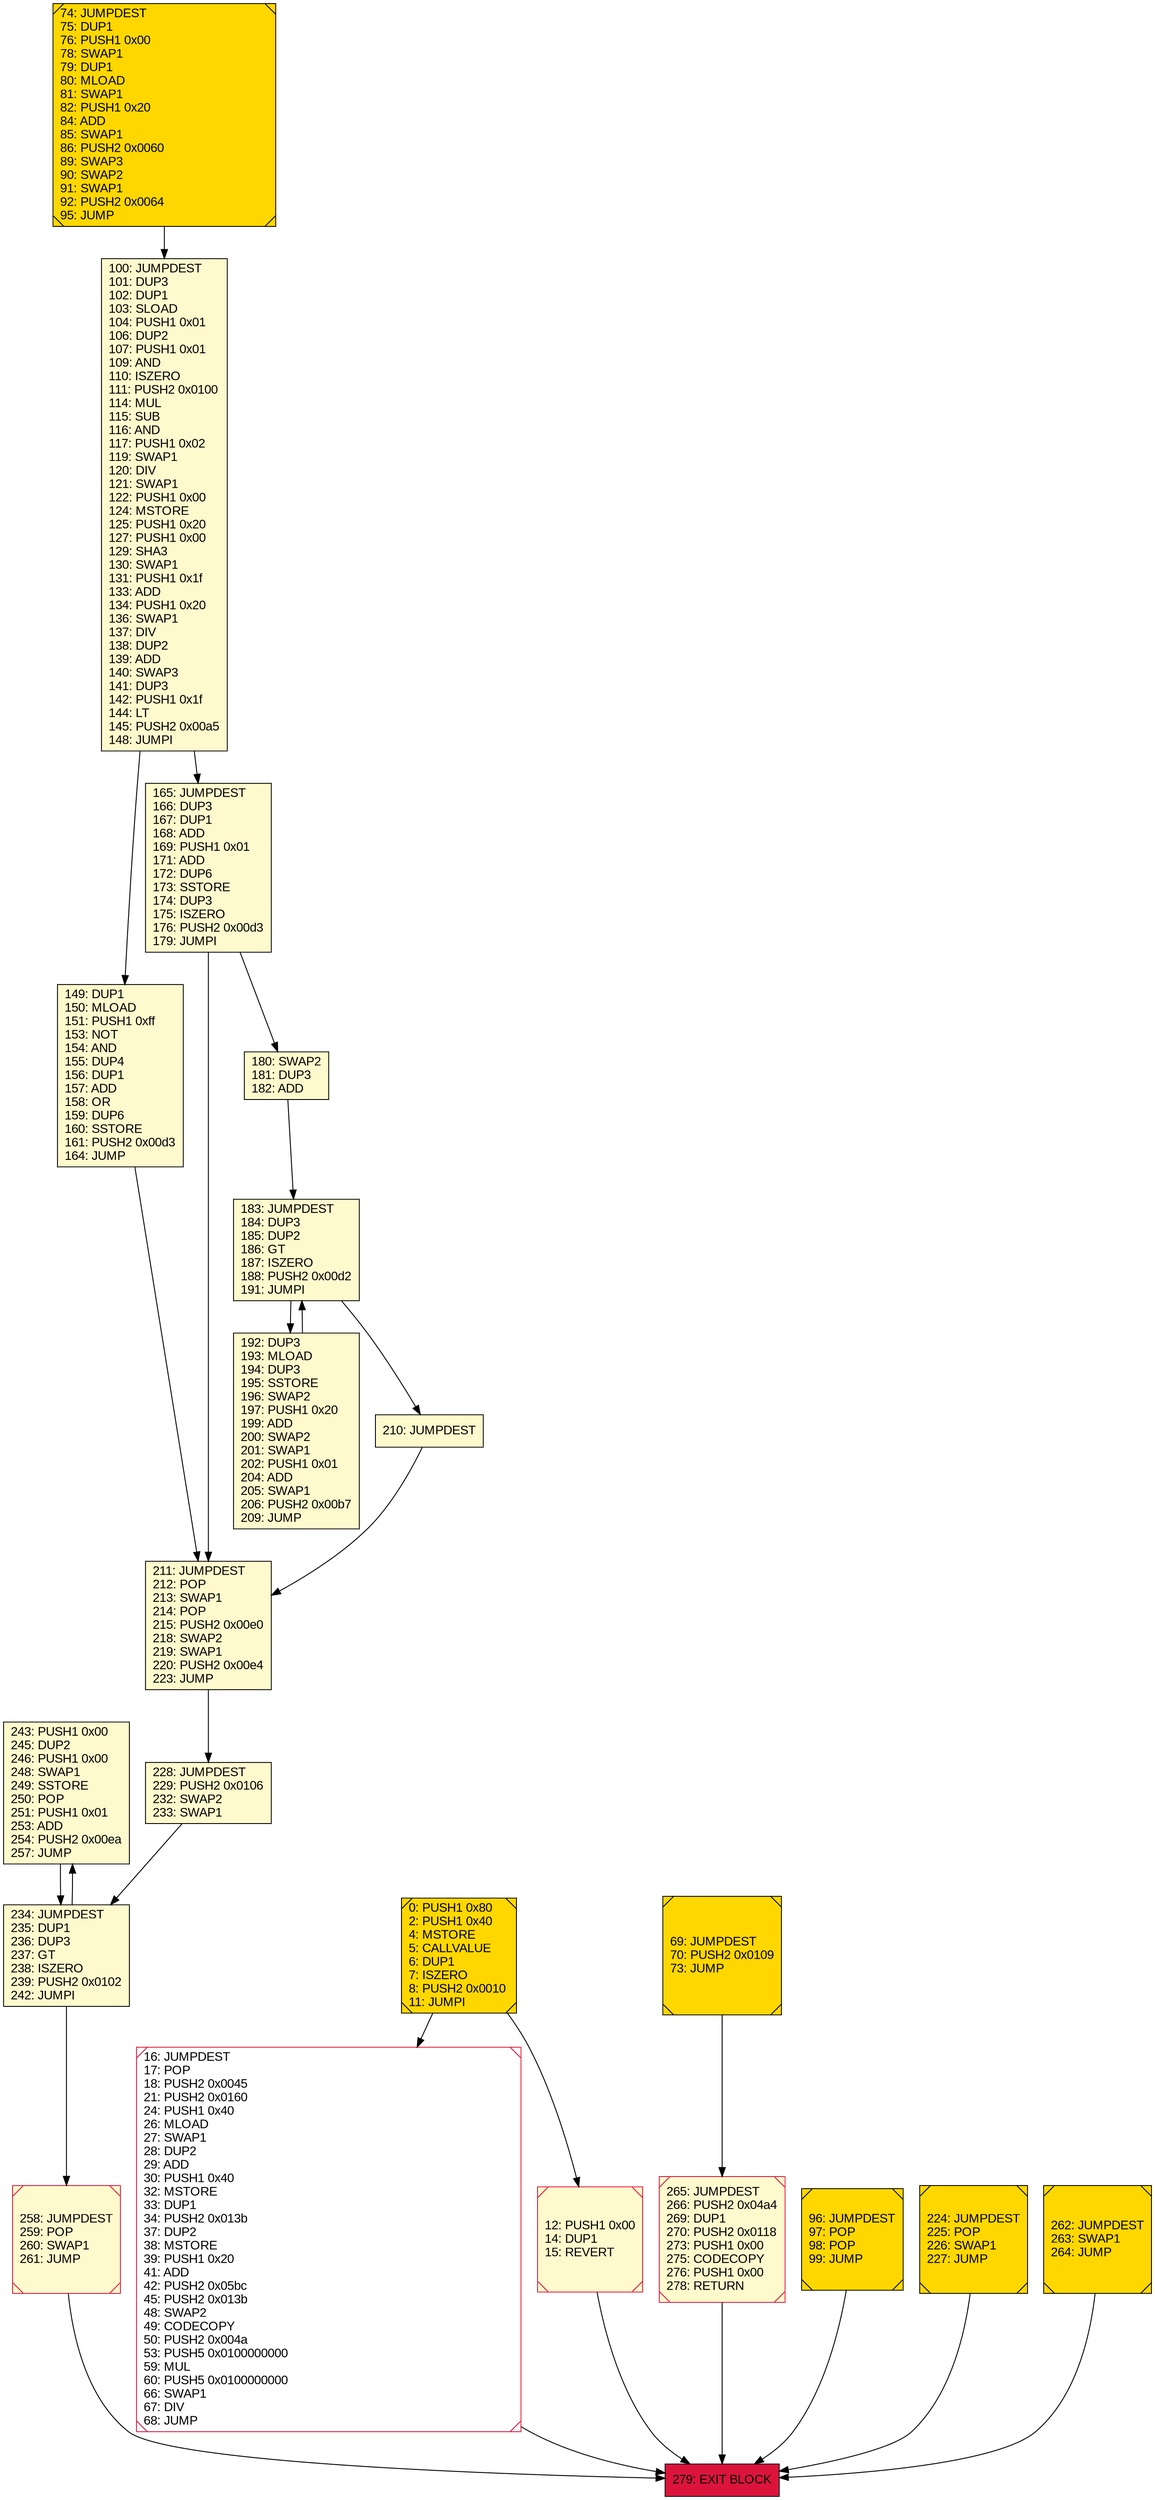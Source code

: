 digraph G {
bgcolor=transparent rankdir=UD;
node [shape=box style=filled color=black fillcolor=white fontname=arial fontcolor=black];
243 [label="243: PUSH1 0x00\l245: DUP2\l246: PUSH1 0x00\l248: SWAP1\l249: SSTORE\l250: POP\l251: PUSH1 0x01\l253: ADD\l254: PUSH2 0x00ea\l257: JUMP\l" fillcolor=lemonchiffon ];
211 [label="211: JUMPDEST\l212: POP\l213: SWAP1\l214: POP\l215: PUSH2 0x00e0\l218: SWAP2\l219: SWAP1\l220: PUSH2 0x00e4\l223: JUMP\l" fillcolor=lemonchiffon ];
16 [label="16: JUMPDEST\l17: POP\l18: PUSH2 0x0045\l21: PUSH2 0x0160\l24: PUSH1 0x40\l26: MLOAD\l27: SWAP1\l28: DUP2\l29: ADD\l30: PUSH1 0x40\l32: MSTORE\l33: DUP1\l34: PUSH2 0x013b\l37: DUP2\l38: MSTORE\l39: PUSH1 0x20\l41: ADD\l42: PUSH2 0x05bc\l45: PUSH2 0x013b\l48: SWAP2\l49: CODECOPY\l50: PUSH2 0x004a\l53: PUSH5 0x0100000000\l59: MUL\l60: PUSH5 0x0100000000\l66: SWAP1\l67: DIV\l68: JUMP\l" shape=Msquare color=crimson ];
265 [label="265: JUMPDEST\l266: PUSH2 0x04a4\l269: DUP1\l270: PUSH2 0x0118\l273: PUSH1 0x00\l275: CODECOPY\l276: PUSH1 0x00\l278: RETURN\l" fillcolor=lemonchiffon shape=Msquare color=crimson ];
149 [label="149: DUP1\l150: MLOAD\l151: PUSH1 0xff\l153: NOT\l154: AND\l155: DUP4\l156: DUP1\l157: ADD\l158: OR\l159: DUP6\l160: SSTORE\l161: PUSH2 0x00d3\l164: JUMP\l" fillcolor=lemonchiffon ];
192 [label="192: DUP3\l193: MLOAD\l194: DUP3\l195: SSTORE\l196: SWAP2\l197: PUSH1 0x20\l199: ADD\l200: SWAP2\l201: SWAP1\l202: PUSH1 0x01\l204: ADD\l205: SWAP1\l206: PUSH2 0x00b7\l209: JUMP\l" fillcolor=lemonchiffon ];
228 [label="228: JUMPDEST\l229: PUSH2 0x0106\l232: SWAP2\l233: SWAP1\l" fillcolor=lemonchiffon ];
96 [label="96: JUMPDEST\l97: POP\l98: POP\l99: JUMP\l" fillcolor=lemonchiffon shape=Msquare fillcolor=gold ];
234 [label="234: JUMPDEST\l235: DUP1\l236: DUP3\l237: GT\l238: ISZERO\l239: PUSH2 0x0102\l242: JUMPI\l" fillcolor=lemonchiffon ];
12 [label="12: PUSH1 0x00\l14: DUP1\l15: REVERT\l" fillcolor=lemonchiffon shape=Msquare color=crimson ];
74 [label="74: JUMPDEST\l75: DUP1\l76: PUSH1 0x00\l78: SWAP1\l79: DUP1\l80: MLOAD\l81: SWAP1\l82: PUSH1 0x20\l84: ADD\l85: SWAP1\l86: PUSH2 0x0060\l89: SWAP3\l90: SWAP2\l91: SWAP1\l92: PUSH2 0x0064\l95: JUMP\l" fillcolor=lemonchiffon shape=Msquare fillcolor=gold ];
165 [label="165: JUMPDEST\l166: DUP3\l167: DUP1\l168: ADD\l169: PUSH1 0x01\l171: ADD\l172: DUP6\l173: SSTORE\l174: DUP3\l175: ISZERO\l176: PUSH2 0x00d3\l179: JUMPI\l" fillcolor=lemonchiffon ];
224 [label="224: JUMPDEST\l225: POP\l226: SWAP1\l227: JUMP\l" fillcolor=lemonchiffon shape=Msquare fillcolor=gold ];
258 [label="258: JUMPDEST\l259: POP\l260: SWAP1\l261: JUMP\l" fillcolor=lemonchiffon shape=Msquare color=crimson ];
262 [label="262: JUMPDEST\l263: SWAP1\l264: JUMP\l" fillcolor=lemonchiffon shape=Msquare fillcolor=gold ];
100 [label="100: JUMPDEST\l101: DUP3\l102: DUP1\l103: SLOAD\l104: PUSH1 0x01\l106: DUP2\l107: PUSH1 0x01\l109: AND\l110: ISZERO\l111: PUSH2 0x0100\l114: MUL\l115: SUB\l116: AND\l117: PUSH1 0x02\l119: SWAP1\l120: DIV\l121: SWAP1\l122: PUSH1 0x00\l124: MSTORE\l125: PUSH1 0x20\l127: PUSH1 0x00\l129: SHA3\l130: SWAP1\l131: PUSH1 0x1f\l133: ADD\l134: PUSH1 0x20\l136: SWAP1\l137: DIV\l138: DUP2\l139: ADD\l140: SWAP3\l141: DUP3\l142: PUSH1 0x1f\l144: LT\l145: PUSH2 0x00a5\l148: JUMPI\l" fillcolor=lemonchiffon ];
279 [label="279: EXIT BLOCK\l" fillcolor=crimson ];
180 [label="180: SWAP2\l181: DUP3\l182: ADD\l" fillcolor=lemonchiffon ];
0 [label="0: PUSH1 0x80\l2: PUSH1 0x40\l4: MSTORE\l5: CALLVALUE\l6: DUP1\l7: ISZERO\l8: PUSH2 0x0010\l11: JUMPI\l" fillcolor=lemonchiffon shape=Msquare fillcolor=gold ];
183 [label="183: JUMPDEST\l184: DUP3\l185: DUP2\l186: GT\l187: ISZERO\l188: PUSH2 0x00d2\l191: JUMPI\l" fillcolor=lemonchiffon ];
69 [label="69: JUMPDEST\l70: PUSH2 0x0109\l73: JUMP\l" fillcolor=lemonchiffon shape=Msquare fillcolor=gold ];
210 [label="210: JUMPDEST\l" fillcolor=lemonchiffon ];
258 -> 279;
228 -> 234;
180 -> 183;
265 -> 279;
16 -> 279;
183 -> 192;
192 -> 183;
165 -> 180;
69 -> 265;
74 -> 100;
100 -> 165;
0 -> 16;
100 -> 149;
210 -> 211;
262 -> 279;
183 -> 210;
224 -> 279;
211 -> 228;
149 -> 211;
165 -> 211;
234 -> 243;
243 -> 234;
0 -> 12;
12 -> 279;
96 -> 279;
234 -> 258;
}
